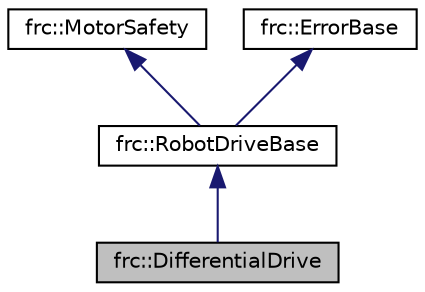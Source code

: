 digraph "frc::DifferentialDrive"
{
  edge [fontname="Helvetica",fontsize="10",labelfontname="Helvetica",labelfontsize="10"];
  node [fontname="Helvetica",fontsize="10",shape=record];
  Node1 [label="frc::DifferentialDrive",height=0.2,width=0.4,color="black", fillcolor="grey75", style="filled", fontcolor="black"];
  Node2 -> Node1 [dir="back",color="midnightblue",fontsize="10",style="solid",fontname="Helvetica"];
  Node2 [label="frc::RobotDriveBase",height=0.2,width=0.4,color="black", fillcolor="white", style="filled",URL="$classfrc_1_1RobotDriveBase.html",tooltip="Common base class for drive platforms. "];
  Node3 -> Node2 [dir="back",color="midnightblue",fontsize="10",style="solid",fontname="Helvetica"];
  Node3 [label="frc::MotorSafety",height=0.2,width=0.4,color="black", fillcolor="white", style="filled",URL="$classfrc_1_1MotorSafety.html"];
  Node4 -> Node2 [dir="back",color="midnightblue",fontsize="10",style="solid",fontname="Helvetica"];
  Node4 [label="frc::ErrorBase",height=0.2,width=0.4,color="black", fillcolor="white", style="filled",URL="$classfrc_1_1ErrorBase.html",tooltip="Base class for most objects. "];
}

